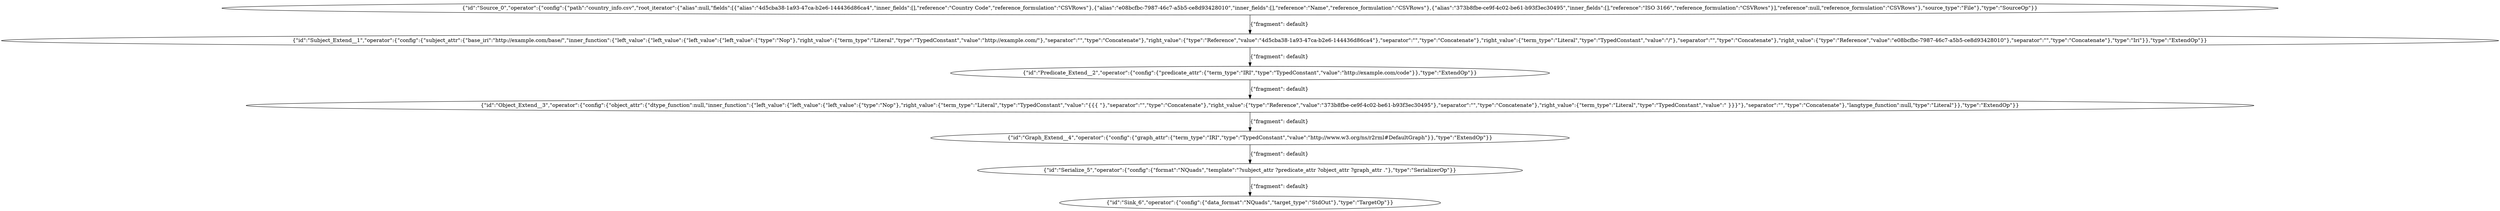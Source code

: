 digraph {
    0 [ label = "{\"id\":\"Source_0\",\"operator\":{\"config\":{\"path\":\"country_info.csv\",\"root_iterator\":{\"alias\":null,\"fields\":[{\"alias\":\"4d5cba38-1a93-47ca-b2e6-144436d86ca4\",\"inner_fields\":[],\"reference\":\"Country Code\",\"reference_formulation\":\"CSVRows\"},{\"alias\":\"e08bcfbc-7987-46c7-a5b5-ce8d93428010\",\"inner_fields\":[],\"reference\":\"Name\",\"reference_formulation\":\"CSVRows\"},{\"alias\":\"373b8fbe-ce9f-4c02-be61-b93f3ec30495\",\"inner_fields\":[],\"reference\":\"ISO 3166\",\"reference_formulation\":\"CSVRows\"}],\"reference\":null,\"reference_formulation\":\"CSVRows\"},\"source_type\":\"File\"},\"type\":\"SourceOp\"}}" ]
    1 [ label = "{\"id\":\"Subject_Extend__1\",\"operator\":{\"config\":{\"subject_attr\":{\"base_iri\":\"http://example.com/base/\",\"inner_function\":{\"left_value\":{\"left_value\":{\"left_value\":{\"left_value\":{\"type\":\"Nop\"},\"right_value\":{\"term_type\":\"Literal\",\"type\":\"TypedConstant\",\"value\":\"http://example.com/\"},\"separator\":\"\",\"type\":\"Concatenate\"},\"right_value\":{\"type\":\"Reference\",\"value\":\"4d5cba38-1a93-47ca-b2e6-144436d86ca4\"},\"separator\":\"\",\"type\":\"Concatenate\"},\"right_value\":{\"term_type\":\"Literal\",\"type\":\"TypedConstant\",\"value\":\"/\"},\"separator\":\"\",\"type\":\"Concatenate\"},\"right_value\":{\"type\":\"Reference\",\"value\":\"e08bcfbc-7987-46c7-a5b5-ce8d93428010\"},\"separator\":\"\",\"type\":\"Concatenate\"},\"type\":\"Iri\"}},\"type\":\"ExtendOp\"}}" ]
    2 [ label = "{\"id\":\"Predicate_Extend__2\",\"operator\":{\"config\":{\"predicate_attr\":{\"term_type\":\"IRI\",\"type\":\"TypedConstant\",\"value\":\"http://example.com/code\"}},\"type\":\"ExtendOp\"}}" ]
    3 [ label = "{\"id\":\"Object_Extend__3\",\"operator\":{\"config\":{\"object_attr\":{\"dtype_function\":null,\"inner_function\":{\"left_value\":{\"left_value\":{\"left_value\":{\"type\":\"Nop\"},\"right_value\":{\"term_type\":\"Literal\",\"type\":\"TypedConstant\",\"value\":\"{{{ \"},\"separator\":\"\",\"type\":\"Concatenate\"},\"right_value\":{\"type\":\"Reference\",\"value\":\"373b8fbe-ce9f-4c02-be61-b93f3ec30495\"},\"separator\":\"\",\"type\":\"Concatenate\"},\"right_value\":{\"term_type\":\"Literal\",\"type\":\"TypedConstant\",\"value\":\" }}}\"},\"separator\":\"\",\"type\":\"Concatenate\"},\"langtype_function\":null,\"type\":\"Literal\"}},\"type\":\"ExtendOp\"}}" ]
    4 [ label = "{\"id\":\"Graph_Extend__4\",\"operator\":{\"config\":{\"graph_attr\":{\"term_type\":\"IRI\",\"type\":\"TypedConstant\",\"value\":\"http://www.w3.org/ns/r2rml#DefaultGraph\"}},\"type\":\"ExtendOp\"}}" ]
    5 [ label = "{\"id\":\"Serialize_5\",\"operator\":{\"config\":{\"format\":\"NQuads\",\"template\":\"?subject_attr ?predicate_attr ?object_attr ?graph_attr .\"},\"type\":\"SerializerOp\"}}" ]
    6 [ label = "{\"id\":\"Sink_6\",\"operator\":{\"config\":{\"data_format\":\"NQuads\",\"target_type\":\"StdOut\"},\"type\":\"TargetOp\"}}" ]
    0 -> 1 [ label = "{\"fragment\": default}" ]
    1 -> 2 [ label = "{\"fragment\": default}" ]
    2 -> 3 [ label = "{\"fragment\": default}" ]
    3 -> 4 [ label = "{\"fragment\": default}" ]
    4 -> 5 [ label = "{\"fragment\": default}" ]
    5 -> 6 [ label = "{\"fragment\": default}" ]
}
